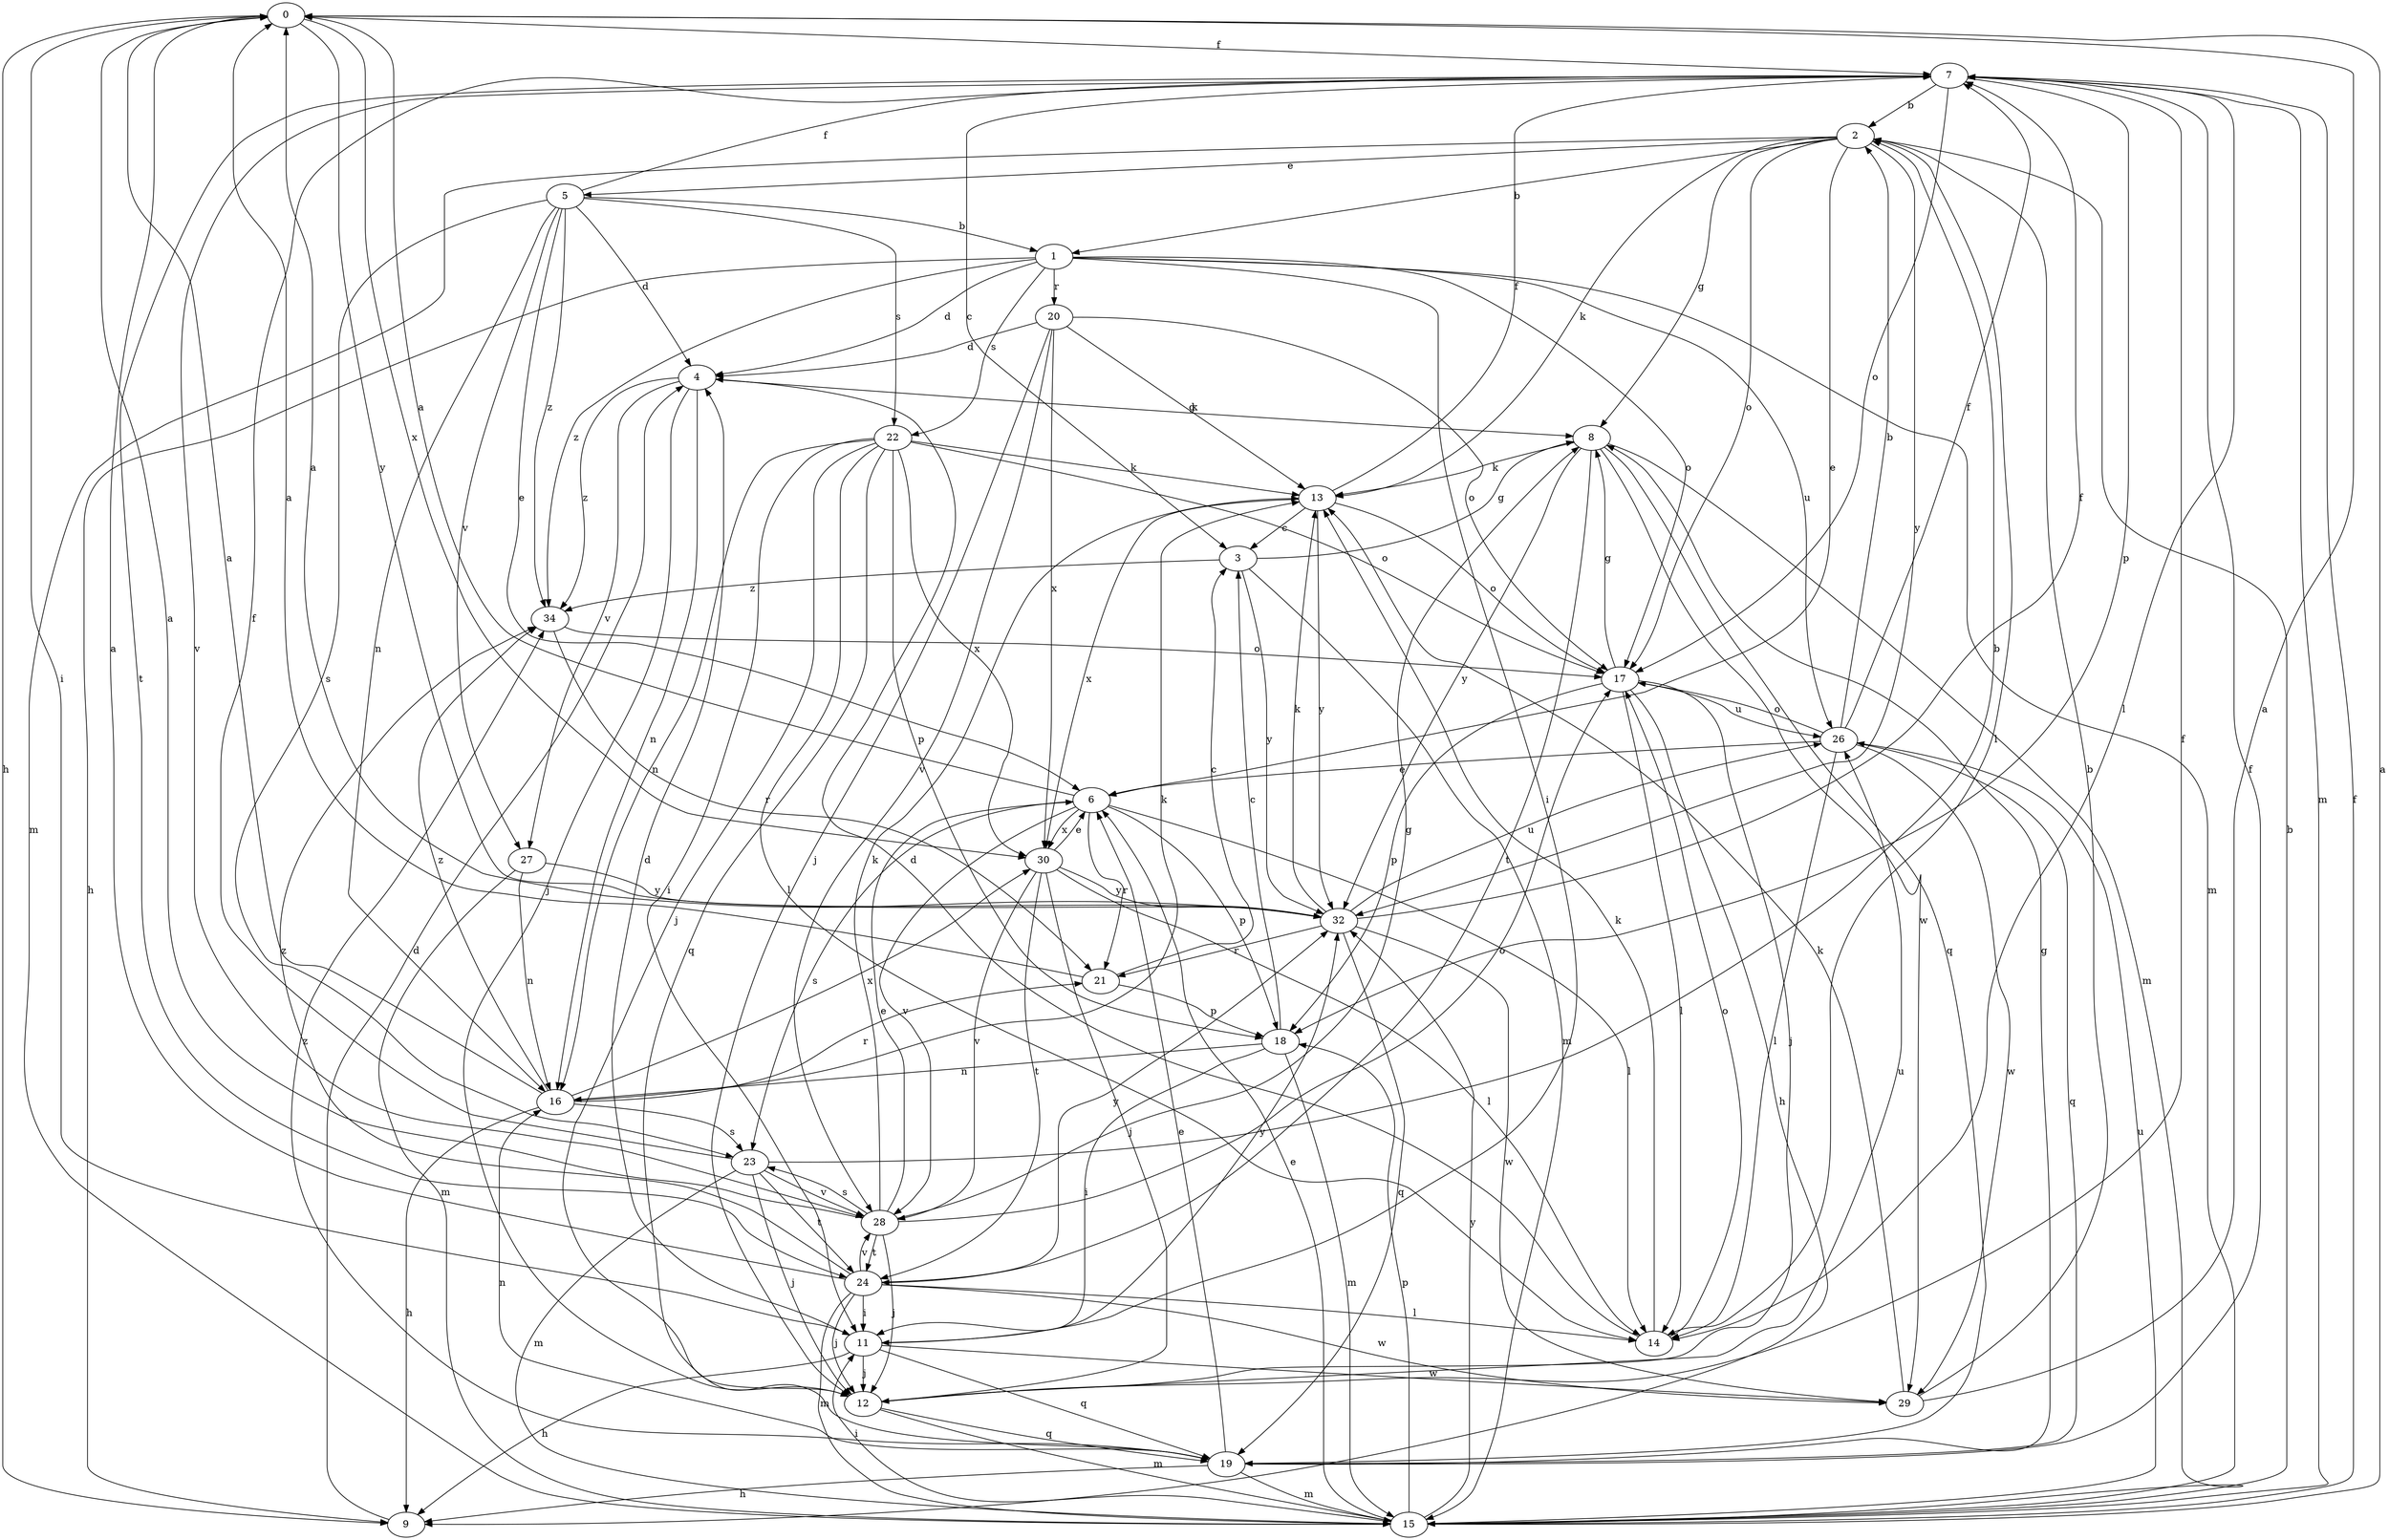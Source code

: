 strict digraph  {
0;
1;
2;
3;
4;
5;
6;
7;
8;
9;
11;
12;
13;
14;
15;
16;
17;
18;
19;
20;
21;
22;
23;
24;
26;
27;
28;
29;
30;
32;
34;
0 -> 7  [label=f];
0 -> 9  [label=h];
0 -> 11  [label=i];
0 -> 30  [label=x];
0 -> 32  [label=y];
1 -> 4  [label=d];
1 -> 9  [label=h];
1 -> 11  [label=i];
1 -> 15  [label=m];
1 -> 17  [label=o];
1 -> 20  [label=r];
1 -> 22  [label=s];
1 -> 26  [label=u];
1 -> 34  [label=z];
2 -> 1  [label=b];
2 -> 5  [label=e];
2 -> 6  [label=e];
2 -> 8  [label=g];
2 -> 13  [label=k];
2 -> 14  [label=l];
2 -> 15  [label=m];
2 -> 17  [label=o];
2 -> 32  [label=y];
3 -> 8  [label=g];
3 -> 15  [label=m];
3 -> 32  [label=y];
3 -> 34  [label=z];
4 -> 8  [label=g];
4 -> 12  [label=j];
4 -> 16  [label=n];
4 -> 27  [label=v];
4 -> 34  [label=z];
5 -> 1  [label=b];
5 -> 4  [label=d];
5 -> 6  [label=e];
5 -> 7  [label=f];
5 -> 16  [label=n];
5 -> 22  [label=s];
5 -> 23  [label=s];
5 -> 27  [label=v];
5 -> 34  [label=z];
6 -> 0  [label=a];
6 -> 14  [label=l];
6 -> 18  [label=p];
6 -> 21  [label=r];
6 -> 23  [label=s];
6 -> 28  [label=v];
6 -> 30  [label=x];
7 -> 2  [label=b];
7 -> 3  [label=c];
7 -> 14  [label=l];
7 -> 15  [label=m];
7 -> 17  [label=o];
7 -> 18  [label=p];
7 -> 24  [label=t];
7 -> 28  [label=v];
8 -> 13  [label=k];
8 -> 15  [label=m];
8 -> 19  [label=q];
8 -> 24  [label=t];
8 -> 29  [label=w];
8 -> 32  [label=y];
9 -> 4  [label=d];
11 -> 4  [label=d];
11 -> 9  [label=h];
11 -> 12  [label=j];
11 -> 19  [label=q];
11 -> 29  [label=w];
11 -> 32  [label=y];
12 -> 7  [label=f];
12 -> 15  [label=m];
12 -> 19  [label=q];
12 -> 26  [label=u];
13 -> 3  [label=c];
13 -> 7  [label=f];
13 -> 17  [label=o];
13 -> 30  [label=x];
13 -> 32  [label=y];
14 -> 4  [label=d];
14 -> 13  [label=k];
14 -> 17  [label=o];
15 -> 0  [label=a];
15 -> 2  [label=b];
15 -> 6  [label=e];
15 -> 7  [label=f];
15 -> 11  [label=i];
15 -> 18  [label=p];
15 -> 26  [label=u];
15 -> 32  [label=y];
16 -> 0  [label=a];
16 -> 9  [label=h];
16 -> 13  [label=k];
16 -> 21  [label=r];
16 -> 23  [label=s];
16 -> 30  [label=x];
16 -> 34  [label=z];
17 -> 8  [label=g];
17 -> 9  [label=h];
17 -> 12  [label=j];
17 -> 14  [label=l];
17 -> 18  [label=p];
17 -> 26  [label=u];
18 -> 3  [label=c];
18 -> 11  [label=i];
18 -> 15  [label=m];
18 -> 16  [label=n];
19 -> 6  [label=e];
19 -> 7  [label=f];
19 -> 8  [label=g];
19 -> 9  [label=h];
19 -> 15  [label=m];
19 -> 16  [label=n];
19 -> 34  [label=z];
20 -> 4  [label=d];
20 -> 12  [label=j];
20 -> 13  [label=k];
20 -> 17  [label=o];
20 -> 28  [label=v];
20 -> 30  [label=x];
21 -> 0  [label=a];
21 -> 3  [label=c];
21 -> 18  [label=p];
22 -> 11  [label=i];
22 -> 12  [label=j];
22 -> 13  [label=k];
22 -> 14  [label=l];
22 -> 16  [label=n];
22 -> 17  [label=o];
22 -> 18  [label=p];
22 -> 19  [label=q];
22 -> 30  [label=x];
23 -> 2  [label=b];
23 -> 7  [label=f];
23 -> 12  [label=j];
23 -> 15  [label=m];
23 -> 24  [label=t];
23 -> 28  [label=v];
24 -> 0  [label=a];
24 -> 11  [label=i];
24 -> 12  [label=j];
24 -> 14  [label=l];
24 -> 15  [label=m];
24 -> 28  [label=v];
24 -> 29  [label=w];
24 -> 32  [label=y];
24 -> 34  [label=z];
26 -> 2  [label=b];
26 -> 6  [label=e];
26 -> 7  [label=f];
26 -> 14  [label=l];
26 -> 17  [label=o];
26 -> 19  [label=q];
26 -> 29  [label=w];
27 -> 15  [label=m];
27 -> 16  [label=n];
27 -> 32  [label=y];
28 -> 0  [label=a];
28 -> 6  [label=e];
28 -> 8  [label=g];
28 -> 12  [label=j];
28 -> 13  [label=k];
28 -> 17  [label=o];
28 -> 23  [label=s];
28 -> 24  [label=t];
29 -> 0  [label=a];
29 -> 2  [label=b];
29 -> 13  [label=k];
30 -> 6  [label=e];
30 -> 12  [label=j];
30 -> 14  [label=l];
30 -> 24  [label=t];
30 -> 28  [label=v];
30 -> 32  [label=y];
32 -> 0  [label=a];
32 -> 7  [label=f];
32 -> 13  [label=k];
32 -> 19  [label=q];
32 -> 21  [label=r];
32 -> 26  [label=u];
32 -> 29  [label=w];
34 -> 17  [label=o];
34 -> 21  [label=r];
}
